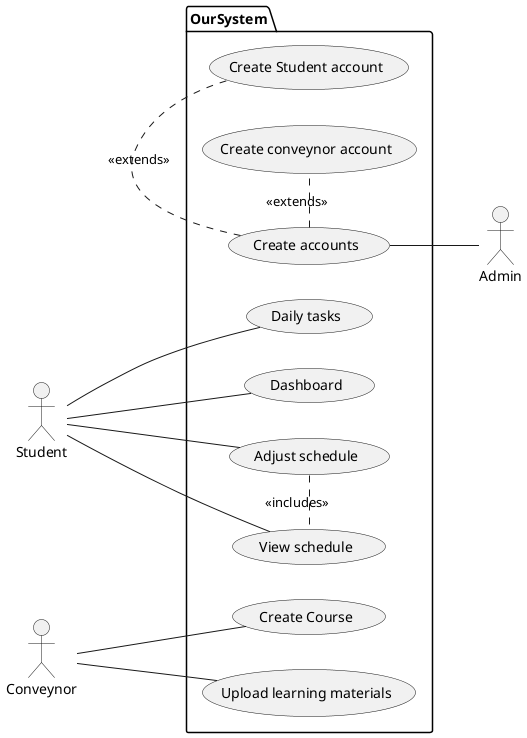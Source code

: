 /'
 ' * * * Group 36 UML Diagram * * * 
 '
 ' You will need to install PlantUML tools to generate the 
 ' Image from source.
 ' 
 ' https://plantuml.com/download
'/

@startuml Use_case
left to right direction

actor Student 
actor Admin
actor Conveynor

package OurSystem {
    usecase "Create Course" as create_cse

    usecase "Create accounts" as create_acc
    usecase "Create Student account" as student_acc
    create_acc . student_acc : << extends >>
    usecase "Create conveynor account" as conveynor_acc
    create_acc . conveynor_acc : << extends >>

    usecase "Upload learning materials" as upload_learning_materials

    usecase "Daily tasks" as todos
    
    usecase "View schedule" as view_sched
    usecase "Adjust schedule" as adjustment
    usecase "Dashboard" as dashboard

    /'
     ' Whenever adjustment use case happens, view schedule use case will happen
     ' as a subcase of the adjstment use case. 
    '/
    adjustment . view_sched : << includes >>

    create_acc -- Admin

    Student -- view_sched
    Student -- todos
    Student -- adjustment
    Student -- dashboard

    Conveynor -- upload_learning_materials
    Conveynor -- create_cse
}

@enduml